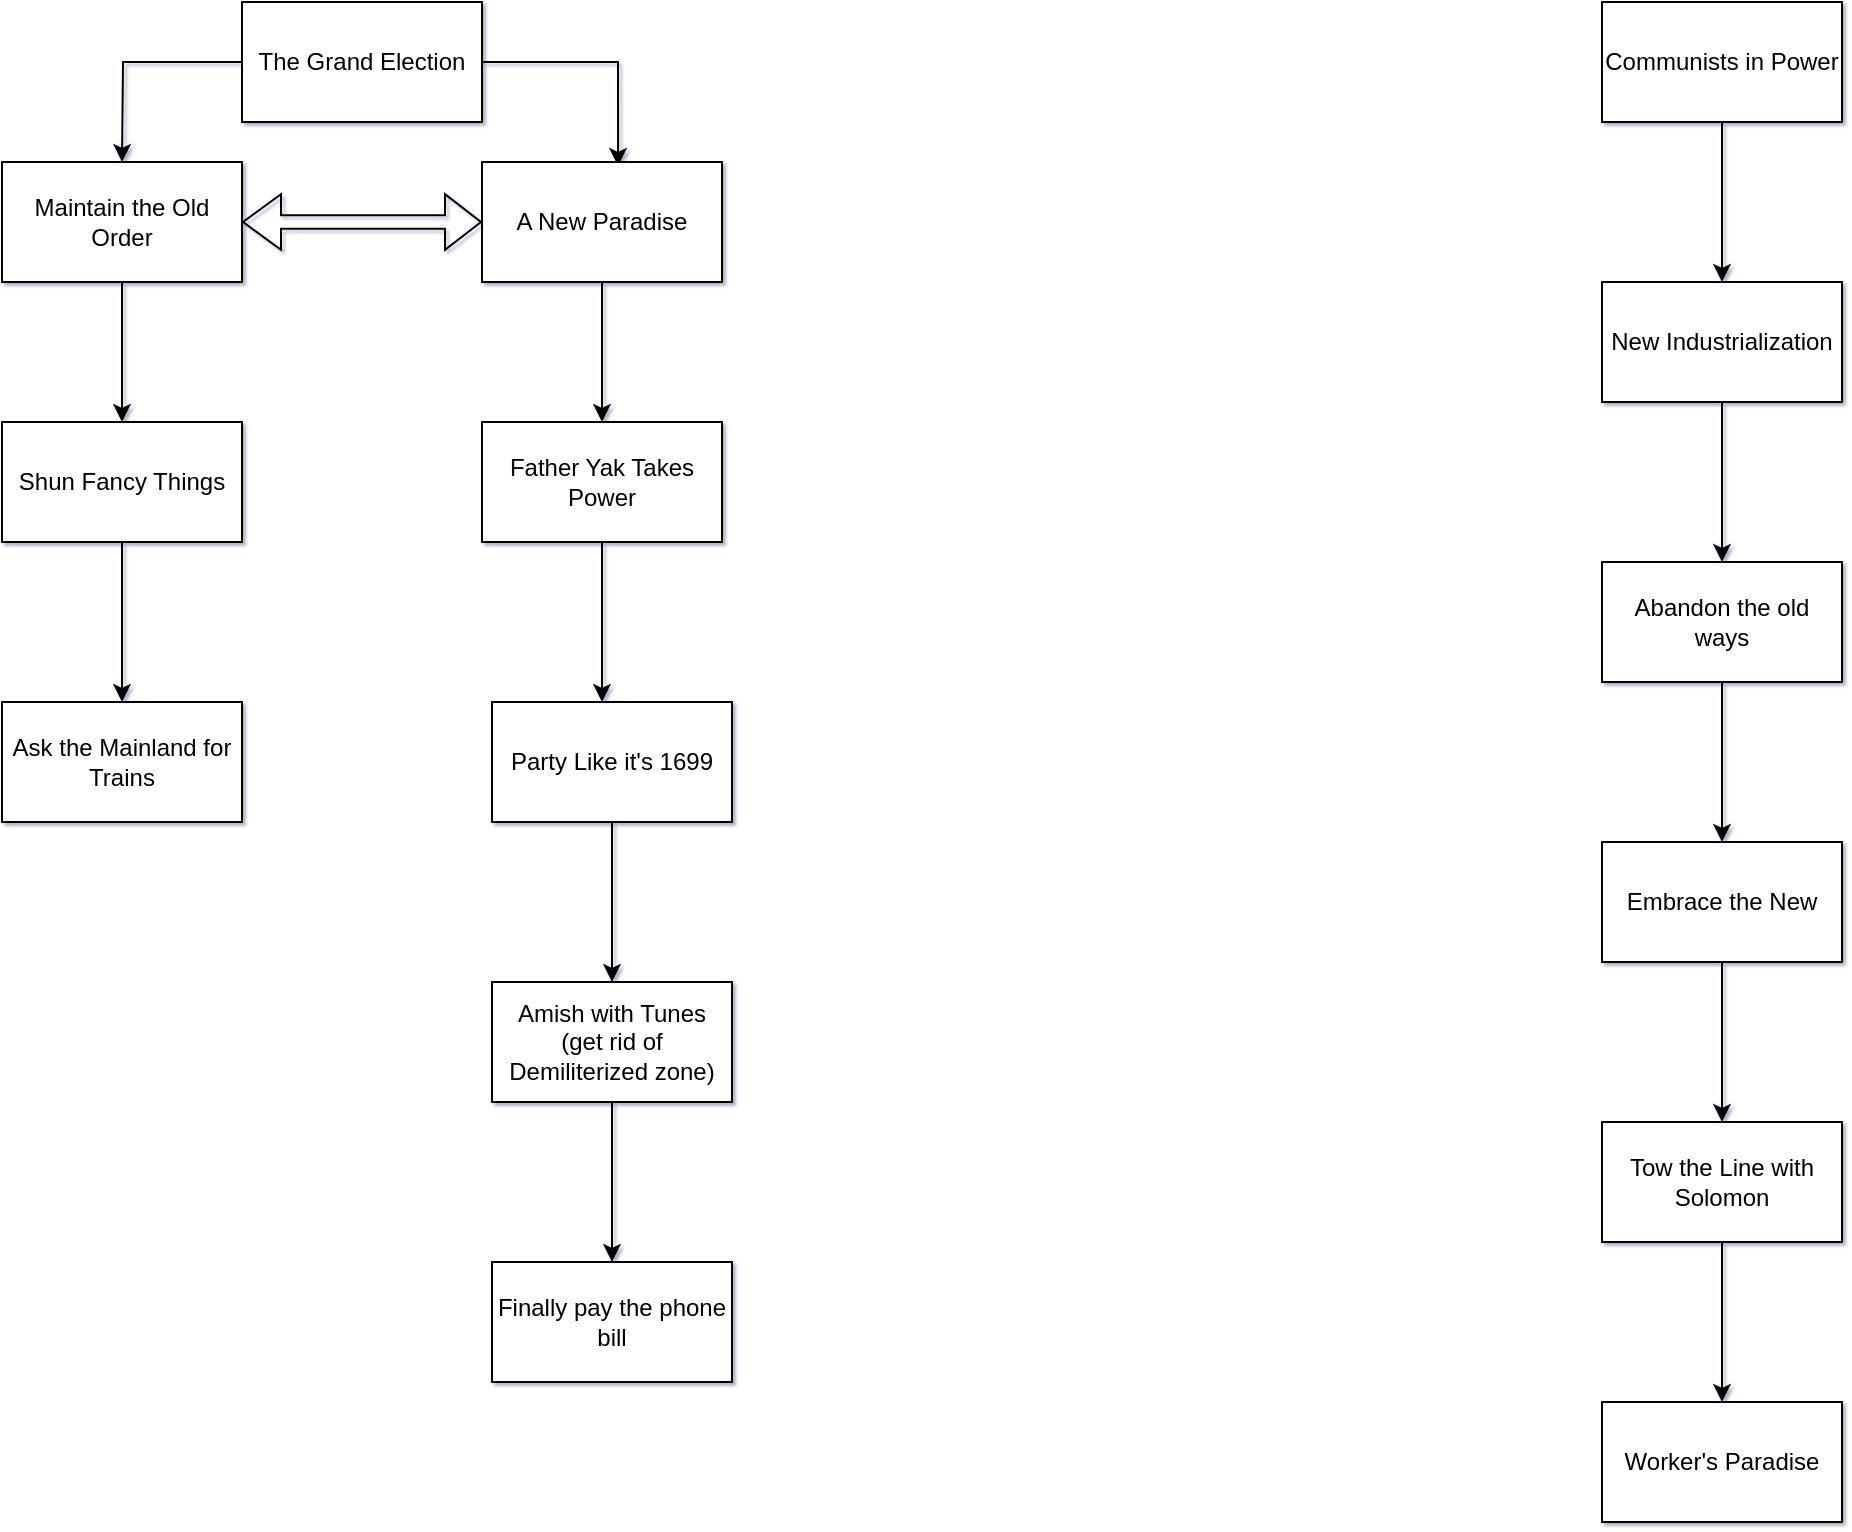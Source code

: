 <mxfile version="20.3.6" type="github">
  <diagram id="1d4nGFuIeH1OPyMS3UdM" name="Page-1">
    <mxGraphModel dx="1417" dy="827" grid="1" gridSize="10" guides="1" tooltips="1" connect="1" arrows="1" fold="1" page="1" pageScale="1" pageWidth="1169" pageHeight="827" background="none" math="0" shadow="1">
      <root>
        <mxCell id="0" />
        <mxCell id="1" parent="0" />
        <mxCell id="9lLOX1-eoQInp4o5NhWY-8" style="edgeStyle=orthogonalEdgeStyle;rounded=0;orthogonalLoop=1;jettySize=auto;html=1;" parent="1" source="9lLOX1-eoQInp4o5NhWY-7" edge="1">
          <mxGeometry relative="1" as="geometry">
            <mxPoint x="280" y="360" as="targetPoint" />
          </mxGeometry>
        </mxCell>
        <mxCell id="9lLOX1-eoQInp4o5NhWY-32" style="edgeStyle=orthogonalEdgeStyle;rounded=0;orthogonalLoop=1;jettySize=auto;html=1;entryX=0.567;entryY=0.033;entryDx=0;entryDy=0;entryPerimeter=0;" parent="1" source="9lLOX1-eoQInp4o5NhWY-7" target="9lLOX1-eoQInp4o5NhWY-10" edge="1">
          <mxGeometry relative="1" as="geometry">
            <Array as="points">
              <mxPoint x="528" y="310" />
            </Array>
          </mxGeometry>
        </mxCell>
        <mxCell id="9lLOX1-eoQInp4o5NhWY-7" value="The Grand Election" style="rounded=0;whiteSpace=wrap;html=1;" parent="1" vertex="1">
          <mxGeometry x="340" y="280" width="120" height="60" as="geometry" />
        </mxCell>
        <mxCell id="9lLOX1-eoQInp4o5NhWY-44" style="edgeStyle=orthogonalEdgeStyle;rounded=0;orthogonalLoop=1;jettySize=auto;html=1;" parent="1" source="9lLOX1-eoQInp4o5NhWY-9" target="9lLOX1-eoQInp4o5NhWY-14" edge="1">
          <mxGeometry relative="1" as="geometry" />
        </mxCell>
        <mxCell id="9lLOX1-eoQInp4o5NhWY-9" value="Maintain the Old Order" style="rounded=0;whiteSpace=wrap;html=1;" parent="1" vertex="1">
          <mxGeometry x="220" y="360" width="120" height="60" as="geometry" />
        </mxCell>
        <mxCell id="cUjtvMtSS1TBpcQT_s8V-16" value="" style="edgeStyle=orthogonalEdgeStyle;rounded=0;orthogonalLoop=1;jettySize=auto;html=1;" edge="1" parent="1" source="9lLOX1-eoQInp4o5NhWY-10" target="9lLOX1-eoQInp4o5NhWY-13">
          <mxGeometry relative="1" as="geometry" />
        </mxCell>
        <mxCell id="9lLOX1-eoQInp4o5NhWY-10" value="A New Paradise" style="rounded=0;whiteSpace=wrap;html=1;" parent="1" vertex="1">
          <mxGeometry x="460" y="360" width="120" height="60" as="geometry" />
        </mxCell>
        <mxCell id="9lLOX1-eoQInp4o5NhWY-46" style="edgeStyle=orthogonalEdgeStyle;rounded=0;orthogonalLoop=1;jettySize=auto;html=1;" parent="1" source="9lLOX1-eoQInp4o5NhWY-13" target="9lLOX1-eoQInp4o5NhWY-17" edge="1">
          <mxGeometry relative="1" as="geometry">
            <Array as="points">
              <mxPoint x="520" y="620" />
              <mxPoint x="520" y="620" />
            </Array>
          </mxGeometry>
        </mxCell>
        <mxCell id="9lLOX1-eoQInp4o5NhWY-13" value="Father Yak Takes Power&lt;br&gt;" style="rounded=0;whiteSpace=wrap;html=1;" parent="1" vertex="1">
          <mxGeometry x="460" y="490" width="120" height="60" as="geometry" />
        </mxCell>
        <mxCell id="cUjtvMtSS1TBpcQT_s8V-15" value="" style="edgeStyle=orthogonalEdgeStyle;rounded=0;orthogonalLoop=1;jettySize=auto;html=1;" edge="1" parent="1" source="9lLOX1-eoQInp4o5NhWY-14" target="cUjtvMtSS1TBpcQT_s8V-14">
          <mxGeometry relative="1" as="geometry" />
        </mxCell>
        <mxCell id="9lLOX1-eoQInp4o5NhWY-14" value="Shun Fancy Things" style="rounded=0;whiteSpace=wrap;html=1;" parent="1" vertex="1">
          <mxGeometry x="220" y="490" width="120" height="60" as="geometry" />
        </mxCell>
        <mxCell id="cUjtvMtSS1TBpcQT_s8V-18" value="" style="edgeStyle=orthogonalEdgeStyle;rounded=0;orthogonalLoop=1;jettySize=auto;html=1;" edge="1" parent="1" source="9lLOX1-eoQInp4o5NhWY-17" target="cUjtvMtSS1TBpcQT_s8V-17">
          <mxGeometry relative="1" as="geometry" />
        </mxCell>
        <mxCell id="9lLOX1-eoQInp4o5NhWY-17" value="Party Like it&#39;s 1699" style="rounded=0;whiteSpace=wrap;html=1;" parent="1" vertex="1">
          <mxGeometry x="465" y="630" width="120" height="60" as="geometry" />
        </mxCell>
        <mxCell id="cUjtvMtSS1TBpcQT_s8V-1" value="" style="shape=flexArrow;endArrow=classic;startArrow=classic;html=1;rounded=0;width=6.857;endSize=5.669;entryX=0;entryY=0.5;entryDx=0;entryDy=0;exitX=1;exitY=0.5;exitDx=0;exitDy=0;" edge="1" parent="1" source="9lLOX1-eoQInp4o5NhWY-9" target="9lLOX1-eoQInp4o5NhWY-10">
          <mxGeometry width="100" height="100" relative="1" as="geometry">
            <mxPoint x="360" y="389.5" as="sourcePoint" />
            <mxPoint x="440" y="389.5" as="targetPoint" />
          </mxGeometry>
        </mxCell>
        <mxCell id="cUjtvMtSS1TBpcQT_s8V-5" value="" style="edgeStyle=orthogonalEdgeStyle;rounded=0;orthogonalLoop=1;jettySize=auto;html=1;" edge="1" parent="1" source="cUjtvMtSS1TBpcQT_s8V-3" target="cUjtvMtSS1TBpcQT_s8V-4">
          <mxGeometry relative="1" as="geometry" />
        </mxCell>
        <mxCell id="cUjtvMtSS1TBpcQT_s8V-3" value="Communists in Power" style="rounded=0;whiteSpace=wrap;html=1;" vertex="1" parent="1">
          <mxGeometry x="1020" y="280" width="120" height="60" as="geometry" />
        </mxCell>
        <mxCell id="cUjtvMtSS1TBpcQT_s8V-7" value="" style="edgeStyle=orthogonalEdgeStyle;rounded=0;orthogonalLoop=1;jettySize=auto;html=1;" edge="1" parent="1" source="cUjtvMtSS1TBpcQT_s8V-4" target="cUjtvMtSS1TBpcQT_s8V-6">
          <mxGeometry relative="1" as="geometry" />
        </mxCell>
        <mxCell id="cUjtvMtSS1TBpcQT_s8V-4" value="New Industrialization" style="whiteSpace=wrap;html=1;rounded=0;" vertex="1" parent="1">
          <mxGeometry x="1020" y="420" width="120" height="60" as="geometry" />
        </mxCell>
        <mxCell id="cUjtvMtSS1TBpcQT_s8V-9" value="" style="edgeStyle=orthogonalEdgeStyle;rounded=0;orthogonalLoop=1;jettySize=auto;html=1;" edge="1" parent="1" source="cUjtvMtSS1TBpcQT_s8V-6" target="cUjtvMtSS1TBpcQT_s8V-8">
          <mxGeometry relative="1" as="geometry" />
        </mxCell>
        <mxCell id="cUjtvMtSS1TBpcQT_s8V-6" value="Abandon the old ways" style="whiteSpace=wrap;html=1;rounded=0;" vertex="1" parent="1">
          <mxGeometry x="1020" y="560" width="120" height="60" as="geometry" />
        </mxCell>
        <mxCell id="cUjtvMtSS1TBpcQT_s8V-11" value="" style="edgeStyle=orthogonalEdgeStyle;rounded=0;orthogonalLoop=1;jettySize=auto;html=1;" edge="1" parent="1" source="cUjtvMtSS1TBpcQT_s8V-8" target="cUjtvMtSS1TBpcQT_s8V-10">
          <mxGeometry relative="1" as="geometry" />
        </mxCell>
        <mxCell id="cUjtvMtSS1TBpcQT_s8V-8" value="Embrace the New" style="whiteSpace=wrap;html=1;rounded=0;" vertex="1" parent="1">
          <mxGeometry x="1020" y="700" width="120" height="60" as="geometry" />
        </mxCell>
        <mxCell id="cUjtvMtSS1TBpcQT_s8V-13" value="" style="edgeStyle=orthogonalEdgeStyle;rounded=0;orthogonalLoop=1;jettySize=auto;html=1;" edge="1" parent="1" source="cUjtvMtSS1TBpcQT_s8V-10" target="cUjtvMtSS1TBpcQT_s8V-12">
          <mxGeometry relative="1" as="geometry" />
        </mxCell>
        <mxCell id="cUjtvMtSS1TBpcQT_s8V-10" value="Tow the Line with Solomon" style="whiteSpace=wrap;html=1;rounded=0;" vertex="1" parent="1">
          <mxGeometry x="1020" y="840" width="120" height="60" as="geometry" />
        </mxCell>
        <mxCell id="cUjtvMtSS1TBpcQT_s8V-12" value="Worker&#39;s Paradise" style="whiteSpace=wrap;html=1;rounded=0;" vertex="1" parent="1">
          <mxGeometry x="1020" y="980" width="120" height="60" as="geometry" />
        </mxCell>
        <mxCell id="cUjtvMtSS1TBpcQT_s8V-14" value="Ask the Mainland for Trains" style="whiteSpace=wrap;html=1;rounded=0;" vertex="1" parent="1">
          <mxGeometry x="220" y="630" width="120" height="60" as="geometry" />
        </mxCell>
        <mxCell id="cUjtvMtSS1TBpcQT_s8V-20" value="" style="edgeStyle=orthogonalEdgeStyle;rounded=0;orthogonalLoop=1;jettySize=auto;html=1;" edge="1" parent="1" source="cUjtvMtSS1TBpcQT_s8V-17" target="cUjtvMtSS1TBpcQT_s8V-19">
          <mxGeometry relative="1" as="geometry" />
        </mxCell>
        <mxCell id="cUjtvMtSS1TBpcQT_s8V-17" value="Amish with Tunes&lt;br&gt;(get rid of Demiliterized zone)" style="whiteSpace=wrap;html=1;rounded=0;" vertex="1" parent="1">
          <mxGeometry x="465" y="770" width="120" height="60" as="geometry" />
        </mxCell>
        <mxCell id="cUjtvMtSS1TBpcQT_s8V-19" value="Finally pay the phone bill" style="whiteSpace=wrap;html=1;rounded=0;" vertex="1" parent="1">
          <mxGeometry x="465" y="910" width="120" height="60" as="geometry" />
        </mxCell>
      </root>
    </mxGraphModel>
  </diagram>
</mxfile>

